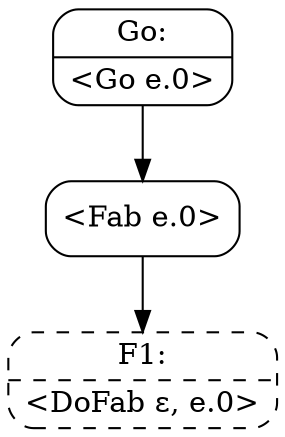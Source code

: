 digraph {
  node [shape=box, style=rounded];

  C0 [shape=record, label="{Go:|\<Go e.0\>}"];
  C1 [label="<Fab e.0>"];
  C0 -> C1;
  C2 [shape=record, label="{F1:|\<DoFab ε, e.0\>}", style="rounded,dashed"];
  C1 -> C2;
}

